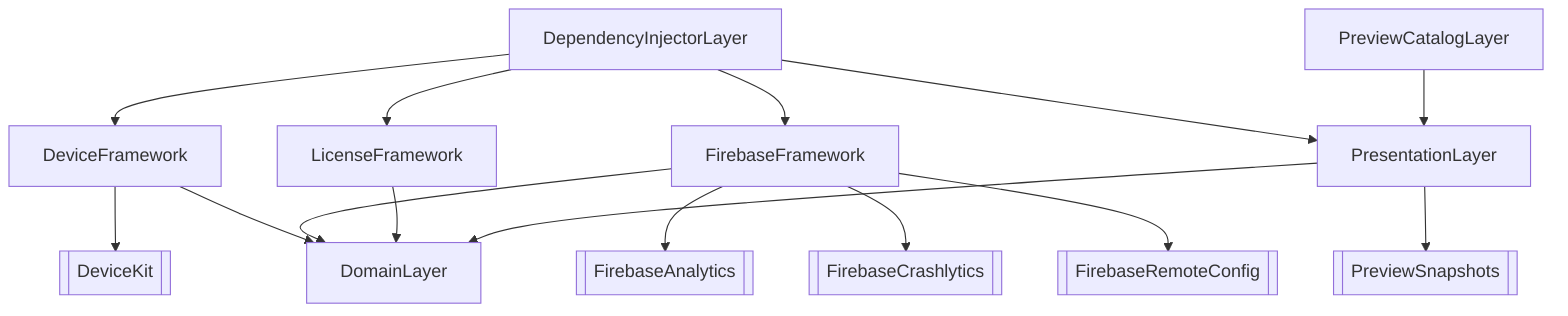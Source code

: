 flowchart TD
    DependencyInjectorLayer-->DeviceFramework
    DependencyInjectorLayer-->FirebaseFramework
    DependencyInjectorLayer-->LicenseFramework
    DependencyInjectorLayer-->PresentationLayer
    DeviceFramework-->DeviceKit[[DeviceKit]]
    DeviceFramework-->DomainLayer
    DomainLayer
    FirebaseFramework-->DomainLayer
    FirebaseFramework-->FirebaseAnalytics[[FirebaseAnalytics]]
    FirebaseFramework-->FirebaseCrashlytics[[FirebaseCrashlytics]]
    FirebaseFramework-->FirebaseRemoteConfig[[FirebaseRemoteConfig]]
    LicenseFramework-->DomainLayer
    PresentationLayer-->DomainLayer
    PresentationLayer-->PreviewSnapshots[[PreviewSnapshots]]
    PreviewCatalogLayer-->PresentationLayer